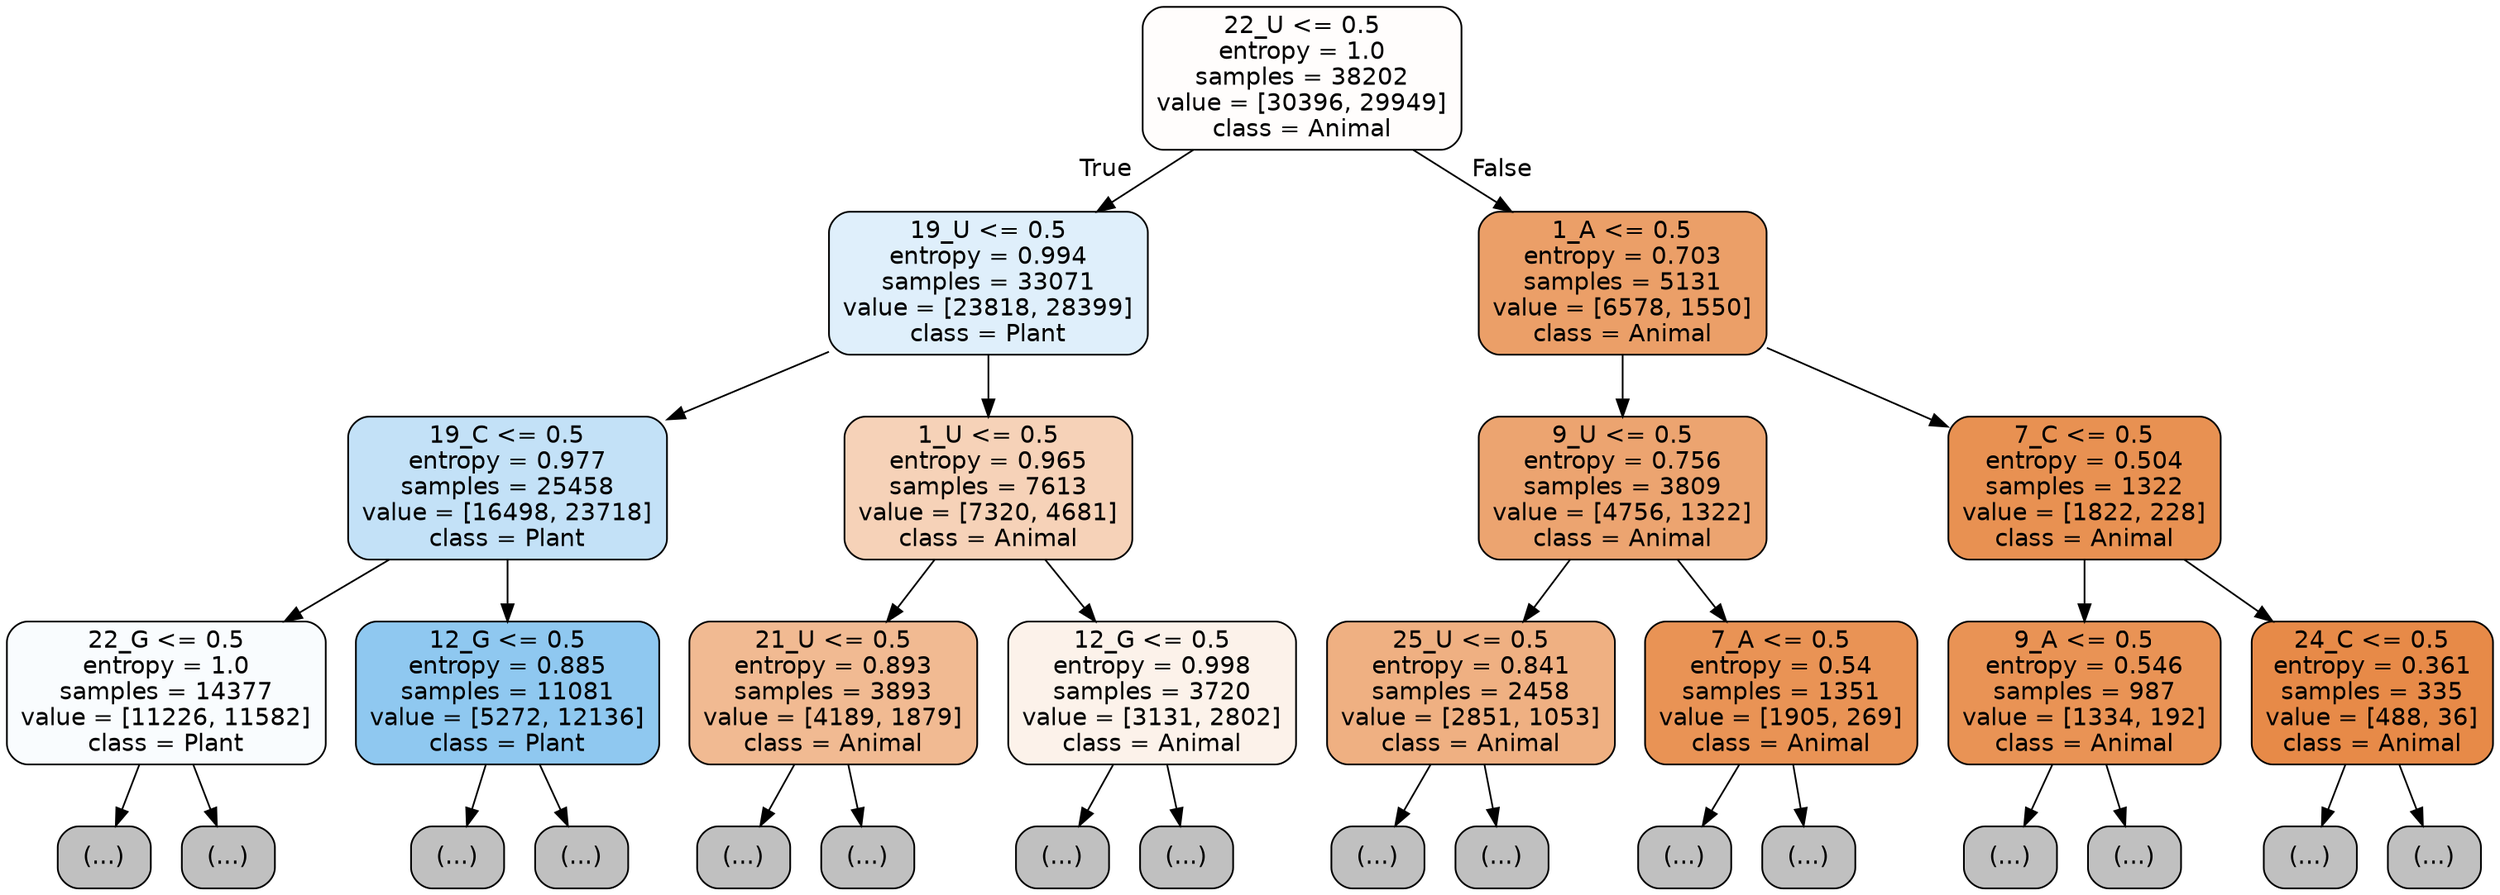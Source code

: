 digraph Tree {
node [shape=box, style="filled, rounded", color="black", fontname="helvetica"] ;
edge [fontname="helvetica"] ;
0 [label="22_U <= 0.5\nentropy = 1.0\nsamples = 38202\nvalue = [30396, 29949]\nclass = Animal", fillcolor="#fffdfc"] ;
1 [label="19_U <= 0.5\nentropy = 0.994\nsamples = 33071\nvalue = [23818, 28399]\nclass = Plant", fillcolor="#dfeffb"] ;
0 -> 1 [labeldistance=2.5, labelangle=45, headlabel="True"] ;
2 [label="19_C <= 0.5\nentropy = 0.977\nsamples = 25458\nvalue = [16498, 23718]\nclass = Plant", fillcolor="#c3e1f7"] ;
1 -> 2 ;
3 [label="22_G <= 0.5\nentropy = 1.0\nsamples = 14377\nvalue = [11226, 11582]\nclass = Plant", fillcolor="#f9fcfe"] ;
2 -> 3 ;
4 [label="(...)", fillcolor="#C0C0C0"] ;
3 -> 4 ;
6133 [label="(...)", fillcolor="#C0C0C0"] ;
3 -> 6133 ;
7142 [label="12_G <= 0.5\nentropy = 0.885\nsamples = 11081\nvalue = [5272, 12136]\nclass = Plant", fillcolor="#8fc8f0"] ;
2 -> 7142 ;
7143 [label="(...)", fillcolor="#C0C0C0"] ;
7142 -> 7143 ;
9832 [label="(...)", fillcolor="#C0C0C0"] ;
7142 -> 9832 ;
10827 [label="1_U <= 0.5\nentropy = 0.965\nsamples = 7613\nvalue = [7320, 4681]\nclass = Animal", fillcolor="#f6d2b8"] ;
1 -> 10827 ;
10828 [label="21_U <= 0.5\nentropy = 0.893\nsamples = 3893\nvalue = [4189, 1879]\nclass = Animal", fillcolor="#f1ba92"] ;
10827 -> 10828 ;
10829 [label="(...)", fillcolor="#C0C0C0"] ;
10828 -> 10829 ;
12600 [label="(...)", fillcolor="#C0C0C0"] ;
10828 -> 12600 ;
13037 [label="12_G <= 0.5\nentropy = 0.998\nsamples = 3720\nvalue = [3131, 2802]\nclass = Animal", fillcolor="#fcf2ea"] ;
10827 -> 13037 ;
13038 [label="(...)", fillcolor="#C0C0C0"] ;
13037 -> 13038 ;
14397 [label="(...)", fillcolor="#C0C0C0"] ;
13037 -> 14397 ;
14852 [label="1_A <= 0.5\nentropy = 0.703\nsamples = 5131\nvalue = [6578, 1550]\nclass = Animal", fillcolor="#eb9f68"] ;
0 -> 14852 [labeldistance=2.5, labelangle=-45, headlabel="False"] ;
14853 [label="9_U <= 0.5\nentropy = 0.756\nsamples = 3809\nvalue = [4756, 1322]\nclass = Animal", fillcolor="#eca470"] ;
14852 -> 14853 ;
14854 [label="25_U <= 0.5\nentropy = 0.841\nsamples = 2458\nvalue = [2851, 1053]\nclass = Animal", fillcolor="#efb082"] ;
14853 -> 14854 ;
14855 [label="(...)", fillcolor="#C0C0C0"] ;
14854 -> 14855 ;
15976 [label="(...)", fillcolor="#C0C0C0"] ;
14854 -> 15976 ;
15993 [label="7_A <= 0.5\nentropy = 0.54\nsamples = 1351\nvalue = [1905, 269]\nclass = Animal", fillcolor="#e99355"] ;
14853 -> 15993 ;
15994 [label="(...)", fillcolor="#C0C0C0"] ;
15993 -> 15994 ;
16279 [label="(...)", fillcolor="#C0C0C0"] ;
15993 -> 16279 ;
16402 [label="7_C <= 0.5\nentropy = 0.504\nsamples = 1322\nvalue = [1822, 228]\nclass = Animal", fillcolor="#e89152"] ;
14852 -> 16402 ;
16403 [label="9_A <= 0.5\nentropy = 0.546\nsamples = 987\nvalue = [1334, 192]\nclass = Animal", fillcolor="#e99355"] ;
16402 -> 16403 ;
16404 [label="(...)", fillcolor="#C0C0C0"] ;
16403 -> 16404 ;
16685 [label="(...)", fillcolor="#C0C0C0"] ;
16403 -> 16685 ;
16768 [label="24_C <= 0.5\nentropy = 0.361\nsamples = 335\nvalue = [488, 36]\nclass = Animal", fillcolor="#e78a48"] ;
16402 -> 16768 ;
16769 [label="(...)", fillcolor="#C0C0C0"] ;
16768 -> 16769 ;
16844 [label="(...)", fillcolor="#C0C0C0"] ;
16768 -> 16844 ;
}